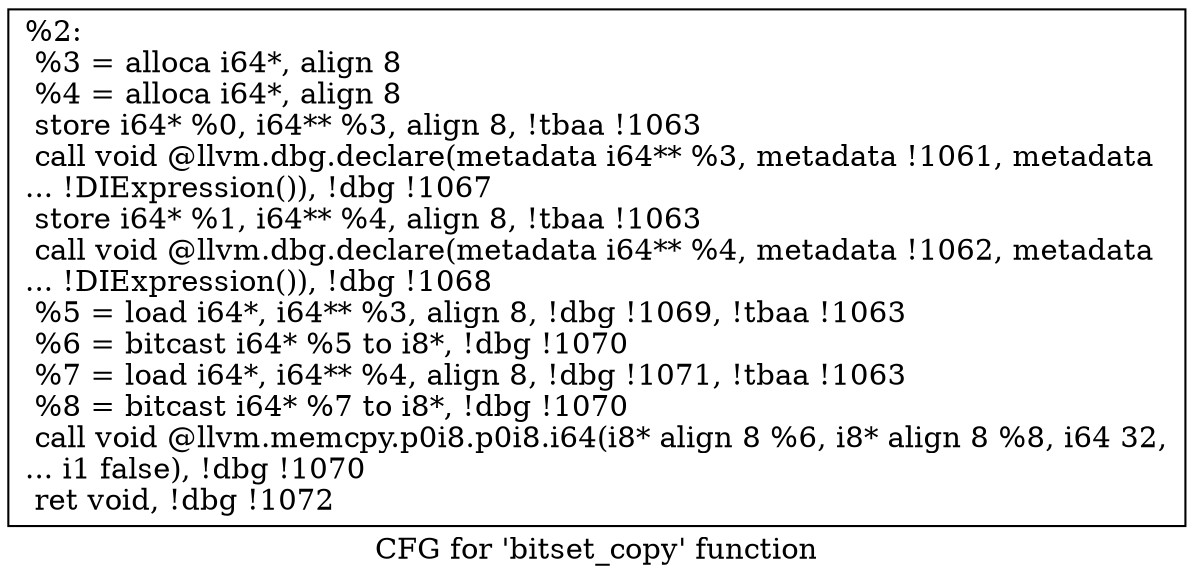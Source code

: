 digraph "CFG for 'bitset_copy' function" {
	label="CFG for 'bitset_copy' function";

	Node0xf9d4d0 [shape=record,label="{%2:\l  %3 = alloca i64*, align 8\l  %4 = alloca i64*, align 8\l  store i64* %0, i64** %3, align 8, !tbaa !1063\l  call void @llvm.dbg.declare(metadata i64** %3, metadata !1061, metadata\l... !DIExpression()), !dbg !1067\l  store i64* %1, i64** %4, align 8, !tbaa !1063\l  call void @llvm.dbg.declare(metadata i64** %4, metadata !1062, metadata\l... !DIExpression()), !dbg !1068\l  %5 = load i64*, i64** %3, align 8, !dbg !1069, !tbaa !1063\l  %6 = bitcast i64* %5 to i8*, !dbg !1070\l  %7 = load i64*, i64** %4, align 8, !dbg !1071, !tbaa !1063\l  %8 = bitcast i64* %7 to i8*, !dbg !1070\l  call void @llvm.memcpy.p0i8.p0i8.i64(i8* align 8 %6, i8* align 8 %8, i64 32,\l... i1 false), !dbg !1070\l  ret void, !dbg !1072\l}"];
}
